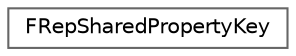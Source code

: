 digraph "Graphical Class Hierarchy"
{
 // INTERACTIVE_SVG=YES
 // LATEX_PDF_SIZE
  bgcolor="transparent";
  edge [fontname=Helvetica,fontsize=10,labelfontname=Helvetica,labelfontsize=10];
  node [fontname=Helvetica,fontsize=10,shape=box,height=0.2,width=0.4];
  rankdir="LR";
  Node0 [id="Node000000",label="FRepSharedPropertyKey",height=0.2,width=0.4,color="grey40", fillcolor="white", style="filled",URL="$db/d65/structFRepSharedPropertyKey.html",tooltip=" "];
}
